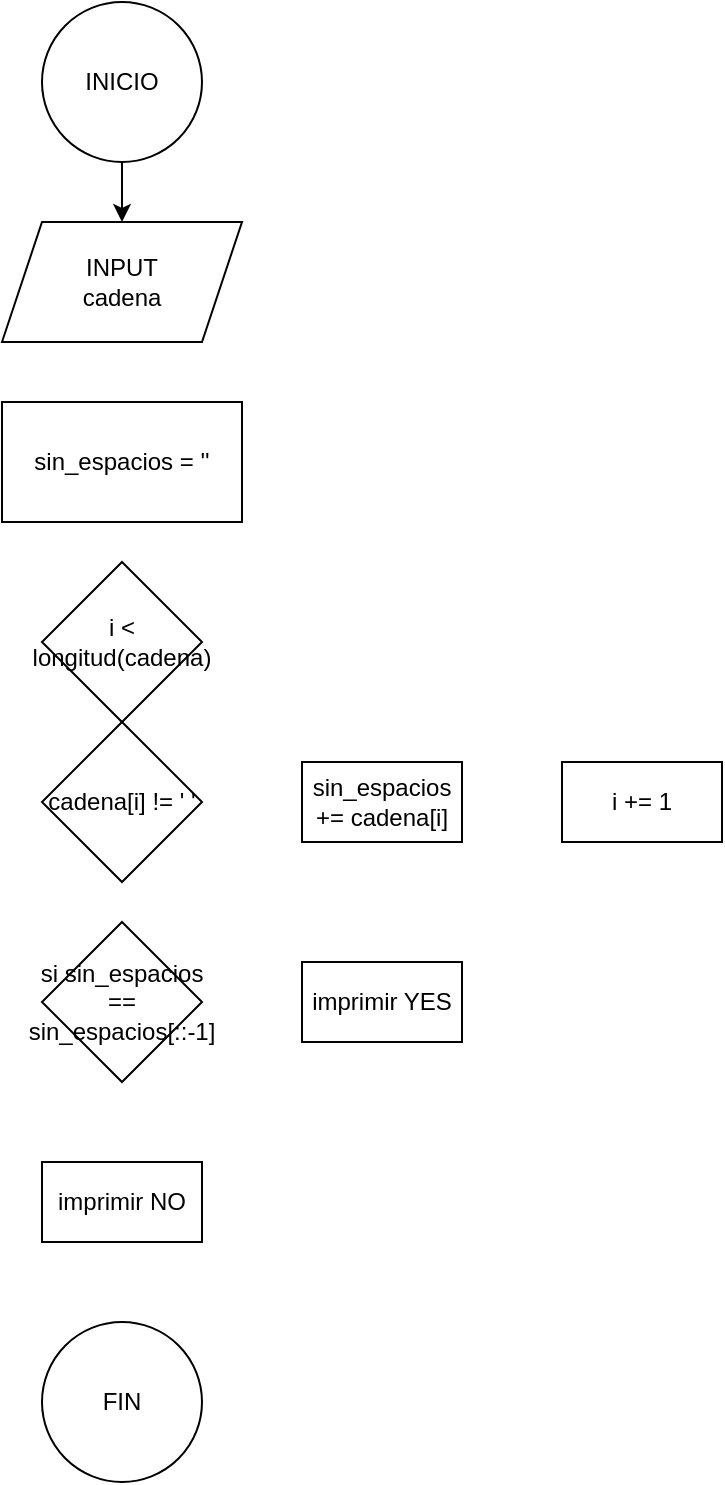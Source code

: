 <mxfile version="24.3.1" type="google">
  <diagram name="Ejercicio 8" id="Nr4L_uDCZGbhjKQfmc-h">
    <mxGraphModel grid="1" page="1" gridSize="10" guides="1" tooltips="1" connect="1" arrows="1" fold="1" pageScale="1" pageWidth="827" pageHeight="1169" math="0" shadow="0">
      <root>
        <mxCell id="0" />
        <mxCell id="1" parent="0" />
        <mxCell id="CNzCqum64-IxNHnGtIyT-3" value="" style="edgeStyle=orthogonalEdgeStyle;rounded=0;orthogonalLoop=1;jettySize=auto;html=1;" edge="1" parent="1" source="CNzCqum64-IxNHnGtIyT-1" target="CNzCqum64-IxNHnGtIyT-2">
          <mxGeometry relative="1" as="geometry" />
        </mxCell>
        <mxCell id="CNzCqum64-IxNHnGtIyT-1" value="INICIO" style="ellipse;whiteSpace=wrap;html=1;" vertex="1" parent="1">
          <mxGeometry x="310" y="30" width="80" height="80" as="geometry" />
        </mxCell>
        <mxCell id="CNzCqum64-IxNHnGtIyT-2" value="INPUT&lt;div&gt;cadena&lt;/div&gt;" style="shape=parallelogram;perimeter=parallelogramPerimeter;whiteSpace=wrap;html=1;fixedSize=1;" vertex="1" parent="1">
          <mxGeometry x="290" y="140" width="120" height="60" as="geometry" />
        </mxCell>
        <mxCell id="CNzCqum64-IxNHnGtIyT-4" value="sin_espacios = ''" style="whiteSpace=wrap;html=1;" vertex="1" parent="1">
          <mxGeometry x="290" y="230" width="120" height="60" as="geometry" />
        </mxCell>
        <mxCell id="CNzCqum64-IxNHnGtIyT-6" value="i &lt; longitud(cadena)" style="rhombus;whiteSpace=wrap;html=1;" vertex="1" parent="1">
          <mxGeometry x="310" y="310" width="80" height="80" as="geometry" />
        </mxCell>
        <mxCell id="CNzCqum64-IxNHnGtIyT-8" value="cadena[i] != ' '" style="rhombus;whiteSpace=wrap;html=1;" vertex="1" parent="1">
          <mxGeometry x="310" y="390" width="80" height="80" as="geometry" />
        </mxCell>
        <mxCell id="CNzCqum64-IxNHnGtIyT-10" value="sin_espacios += cadena[i]" style="whiteSpace=wrap;html=1;" vertex="1" parent="1">
          <mxGeometry x="440" y="410" width="80" height="40" as="geometry" />
        </mxCell>
        <mxCell id="CNzCqum64-IxNHnGtIyT-12" value="i += 1" style="whiteSpace=wrap;html=1;" vertex="1" parent="1">
          <mxGeometry x="570" y="410" width="80" height="40" as="geometry" />
        </mxCell>
        <mxCell id="CNzCqum64-IxNHnGtIyT-14" value="si sin_espacios == sin_espacios[::-1]" style="rhombus;whiteSpace=wrap;html=1;" vertex="1" parent="1">
          <mxGeometry x="310" y="490" width="80" height="80" as="geometry" />
        </mxCell>
        <mxCell id="CNzCqum64-IxNHnGtIyT-16" value="imprimir YES" style="whiteSpace=wrap;html=1;" vertex="1" parent="1">
          <mxGeometry x="440" y="510" width="80" height="40" as="geometry" />
        </mxCell>
        <mxCell id="CNzCqum64-IxNHnGtIyT-18" value="imprimir NO" style="whiteSpace=wrap;html=1;" vertex="1" parent="1">
          <mxGeometry x="310" y="610" width="80" height="40" as="geometry" />
        </mxCell>
        <mxCell id="CNzCqum64-IxNHnGtIyT-20" value="FIN" style="ellipse;whiteSpace=wrap;html=1;" vertex="1" parent="1">
          <mxGeometry x="310" y="690" width="80" height="80" as="geometry" />
        </mxCell>
      </root>
    </mxGraphModel>
  </diagram>
</mxfile>

